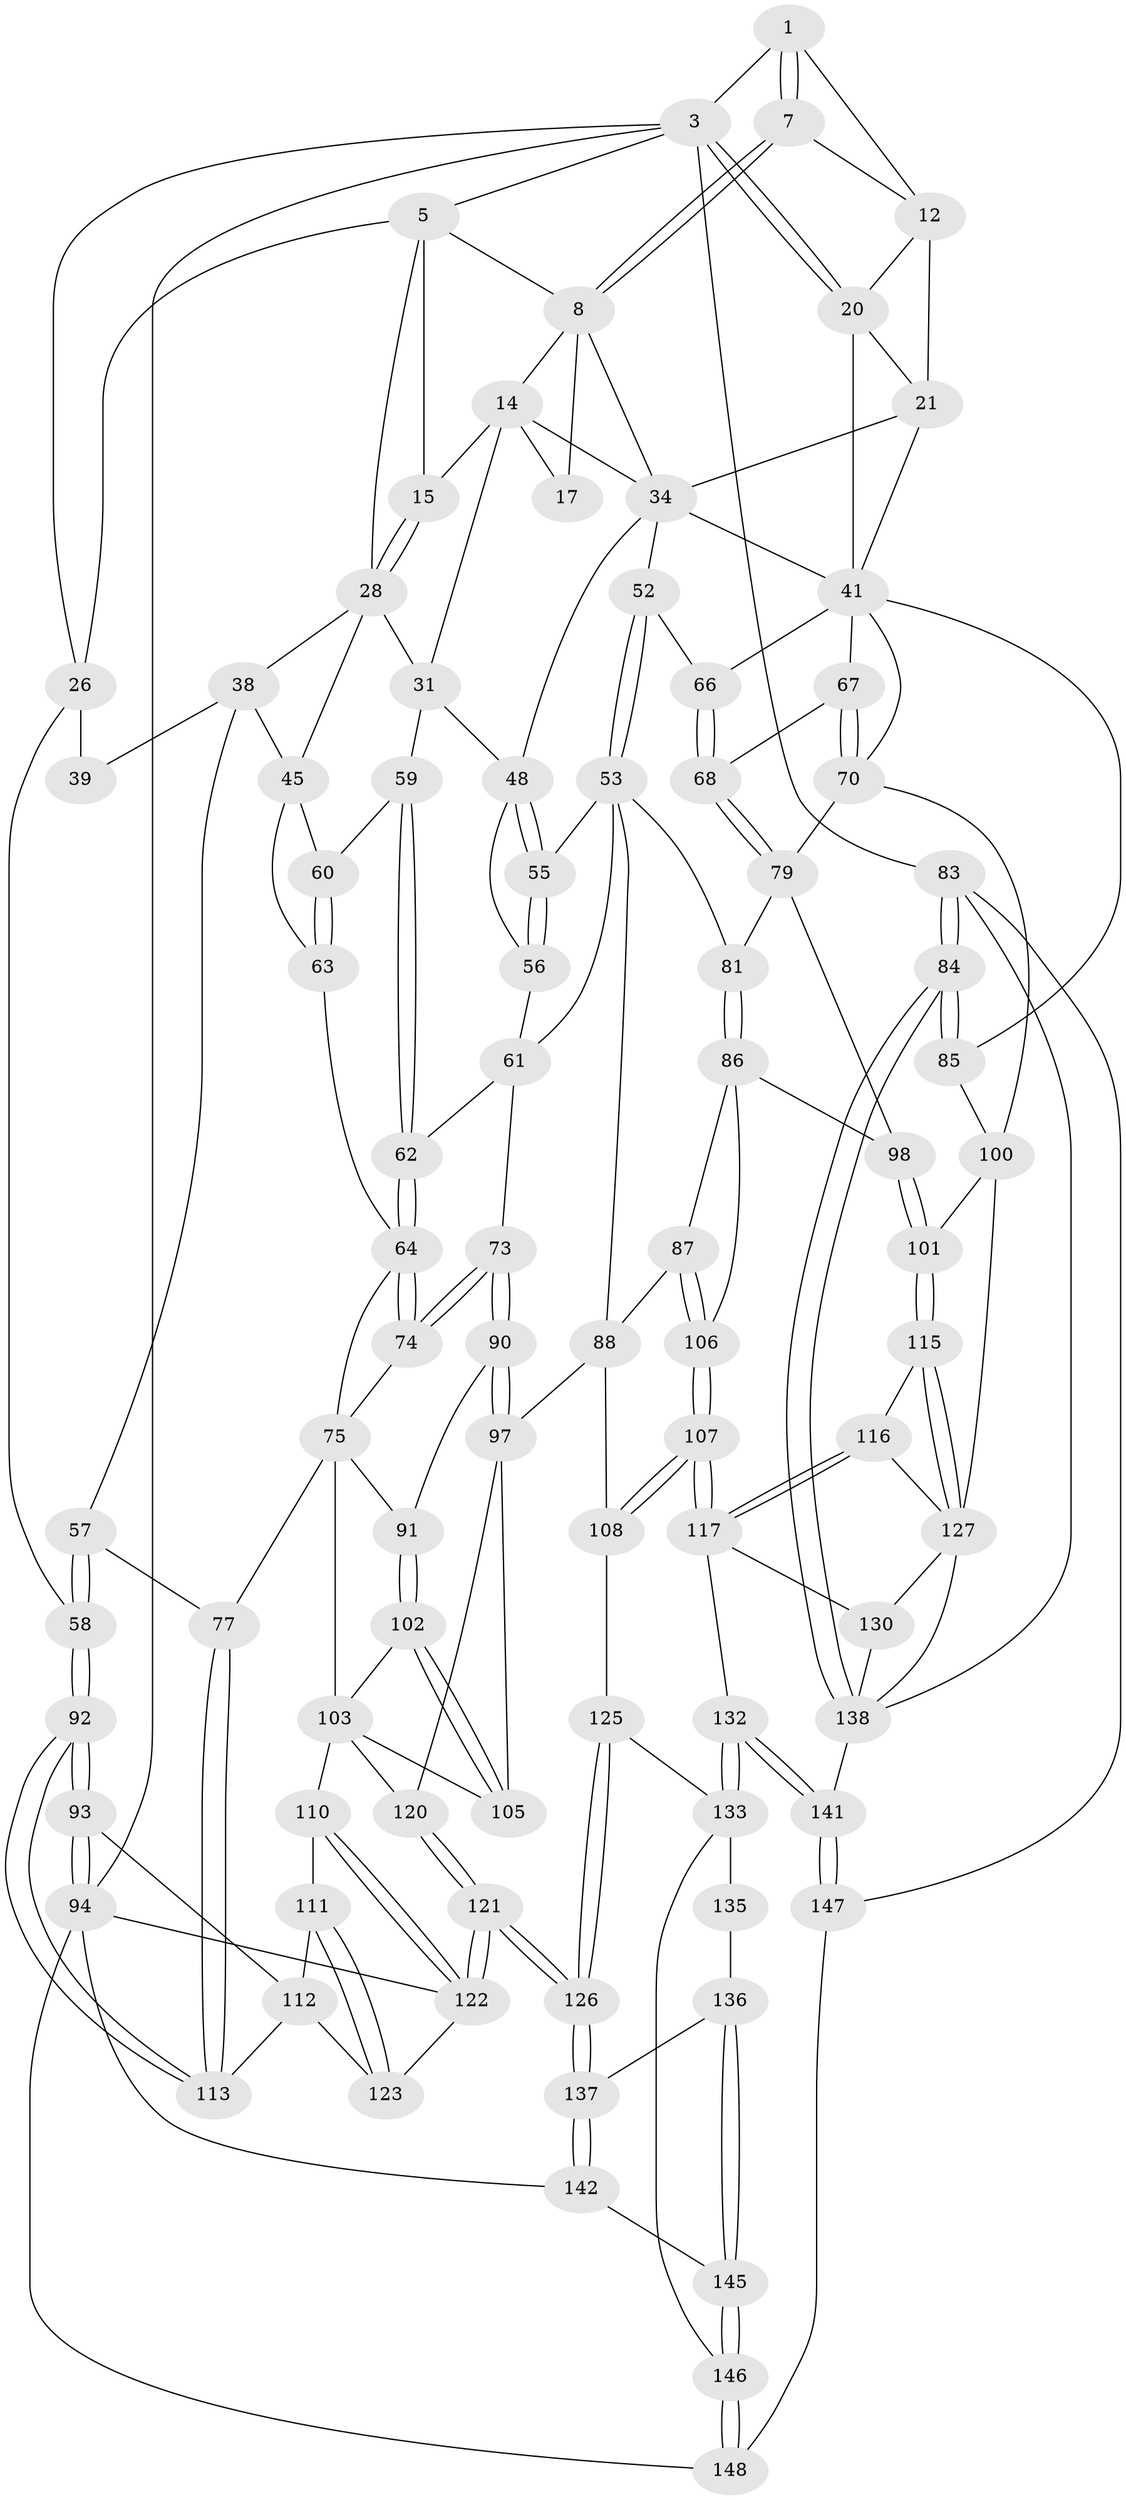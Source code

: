 // original degree distribution, {3: 0.013333333333333334, 4: 0.2733333333333333, 6: 0.26, 5: 0.4533333333333333}
// Generated by graph-tools (version 1.1) at 2025/21/03/04/25 18:21:28]
// undirected, 90 vertices, 210 edges
graph export_dot {
graph [start="1"]
  node [color=gray90,style=filled];
  1 [pos="+0.6459059870555325+0",super="+2"];
  3 [pos="+1+0",super="+4+82"];
  5 [pos="+0.19360478153916288+0",super="+6+16"];
  7 [pos="+0.650476456039319+0.10011260698338813"];
  8 [pos="+0.6060417640477006+0.15438322026746992",super="+9"];
  12 [pos="+0.8446227578930241+0.058757501009212836",super="+19+13"];
  14 [pos="+0.3604657995136195+0.13214868899326476",super="+18"];
  15 [pos="+0.327942828938594+0.11428444299885408"];
  17 [pos="+0.4320393983793887+0.11761430110110953"];
  20 [pos="+1+0",super="+40"];
  21 [pos="+0.8955102689842294+0.15282790145668032",super="+22"];
  26 [pos="+0.07452407493508958+0.14156817733496757",super="+27"];
  28 [pos="+0.2322526922871074+0.23790069423906646",super="+32+29"];
  31 [pos="+0.3688005871955393+0.2957203226090587",super="+50"];
  34 [pos="+0.7944160404950927+0.31692949107030943",super="+35"];
  38 [pos="+0.11717155147045379+0.2977030858788798",super="+47"];
  39 [pos="+0.041785112567801805+0.29137498924648453"];
  41 [pos="+1+0.39156168087354803",super="+42+69"];
  45 [pos="+0.23869938815602174+0.35698832744540804",super="+46"];
  48 [pos="+0.5544670025722257+0.29411674242498265",super="+49"];
  52 [pos="+0.6388853096871537+0.4545450006516614"];
  53 [pos="+0.6300958674197293+0.4637798393571701",super="+54"];
  55 [pos="+0.5368507639562439+0.41668727733468786"];
  56 [pos="+0.48425591779781507+0.405044952840201"];
  57 [pos="+0.1573296322002897+0.40854966887857197"];
  58 [pos="+0+0.49669533185004944"];
  59 [pos="+0.3683077301385118+0.30657355352734456"];
  60 [pos="+0.2907562314657913+0.35972361614207193"];
  61 [pos="+0.46384419532705146+0.41906618020271563",super="+72"];
  62 [pos="+0.38818372110376154+0.41376460062055376"];
  63 [pos="+0.2897271959968344+0.4290774942994295"];
  64 [pos="+0.37646825962176494+0.4370374159043515",super="+65"];
  66 [pos="+0.7331004266714338+0.46196269149153846"];
  67 [pos="+0.8388422982308079+0.42699196988926824"];
  68 [pos="+0.7940917263393859+0.5021330290901534"];
  70 [pos="+1+0.4857247692216041",super="+89"];
  73 [pos="+0.43977925343677693+0.5331882515224751"];
  74 [pos="+0.3810084954695737+0.4592105041334496"];
  75 [pos="+0.24434779941663082+0.5461861930642407",super="+76+78"];
  77 [pos="+0.19076899528065355+0.5481175524442595"];
  79 [pos="+0.8043976274938258+0.5384375827918444",super="+80"];
  81 [pos="+0.6754237572452467+0.5324268767982806"];
  83 [pos="+1+1",super="+149"];
  84 [pos="+1+0.9811092017701529"];
  85 [pos="+1+0.6441275367224114"];
  86 [pos="+0.6888539725491792+0.5876208243814399",super="+99"];
  87 [pos="+0.6646227612680008+0.6022446187584655"];
  88 [pos="+0.571683093214999+0.559109274473217",super="+96"];
  90 [pos="+0.42887710443341476+0.5570903558854549"];
  91 [pos="+0.40007628883133894+0.5717818921301258"];
  92 [pos="+0+0.6486819579473266"];
  93 [pos="+0+0.8154890926508357"];
  94 [pos="+0+1",super="+95"];
  97 [pos="+0.5068892655438009+0.6661545163137241",super="+104"];
  98 [pos="+0.7669818009607046+0.6164785996349339"];
  100 [pos="+0.8748064055481528+0.6539480147356842",super="+118"];
  101 [pos="+0.8120093695892686+0.6982264457833972"];
  102 [pos="+0.3719663940150521+0.6294445247223822"];
  103 [pos="+0.2805587507940356+0.595704047941407",super="+109"];
  105 [pos="+0.37339820824452036+0.6439597537834497"];
  106 [pos="+0.6191626029674419+0.715946670058645"];
  107 [pos="+0.5988051526046567+0.741749075878237"];
  108 [pos="+0.5730568790195177+0.7292323995525162"];
  110 [pos="+0.2864287805418232+0.6819197337500214"];
  111 [pos="+0.21129452075996963+0.6893454437249343"];
  112 [pos="+0.19848210124305182+0.6510415724359667",super="+119"];
  113 [pos="+0.18470288706740598+0.5540625304048861"];
  115 [pos="+0.8114368822050053+0.711873865384378"];
  116 [pos="+0.7102605493817478+0.7482573994577674"];
  117 [pos="+0.6139206395375512+0.7612415766856307",super="+131"];
  120 [pos="+0.37251647933218124+0.7878333275005781"];
  121 [pos="+0.3702228413558509+0.8123040806761134"];
  122 [pos="+0.29413912774715995+0.8045910534295024",super="+124"];
  123 [pos="+0.20496874195866693+0.7091757526408434"];
  125 [pos="+0.4565409631319957+0.7994416827999866"];
  126 [pos="+0.3730436940334986+0.8147832610457059"];
  127 [pos="+0.8696990004822115+0.7973203432982761",super="+128"];
  130 [pos="+0.7139593796561982+0.8481892367097672"];
  132 [pos="+0.59221051208542+0.8959933031543723"];
  133 [pos="+0.5206302983531008+0.8878738585377953",super="+144+134"];
  135 [pos="+0.45554929322827264+0.8982388545011666"];
  136 [pos="+0.42324189959109204+0.8875240923529436"];
  137 [pos="+0.37589265266572935+0.8349617361121432"];
  138 [pos="+0.8708088909940177+0.8421703525123024",super="+139"];
  141 [pos="+0.640787489411674+1"];
  142 [pos="+0.3314491221227892+0.9643477194493131"];
  145 [pos="+0.4275881345606546+0.9623028874554305"];
  146 [pos="+0.47677937057766834+0.9969452429193163"];
  147 [pos="+0.6203827024088778+1"];
  148 [pos="+0.6176701441219289+1"];
  1 -- 7;
  1 -- 7;
  1 -- 3;
  1 -- 12;
  3 -- 20;
  3 -- 20;
  3 -- 5;
  3 -- 94 [weight=2];
  3 -- 83 [weight=2];
  3 -- 26;
  5 -- 8;
  5 -- 26;
  5 -- 15;
  5 -- 28;
  7 -- 8;
  7 -- 8;
  7 -- 12;
  8 -- 17 [weight=2];
  8 -- 14;
  8 -- 34;
  12 -- 21 [weight=3];
  12 -- 20;
  14 -- 15;
  14 -- 17;
  14 -- 31;
  14 -- 34;
  15 -- 28;
  15 -- 28;
  20 -- 41;
  20 -- 21;
  21 -- 41;
  21 -- 34;
  26 -- 39 [weight=2];
  26 -- 58;
  28 -- 45;
  28 -- 31;
  28 -- 38;
  31 -- 48;
  31 -- 59;
  34 -- 41;
  34 -- 48;
  34 -- 52;
  38 -- 39;
  38 -- 57;
  38 -- 45;
  41 -- 66;
  41 -- 67;
  41 -- 85;
  41 -- 70;
  45 -- 60;
  45 -- 63;
  48 -- 55;
  48 -- 55;
  48 -- 56;
  52 -- 53;
  52 -- 53;
  52 -- 66;
  53 -- 81;
  53 -- 88;
  53 -- 55;
  53 -- 61;
  55 -- 56;
  55 -- 56;
  56 -- 61;
  57 -- 58;
  57 -- 58;
  57 -- 77;
  58 -- 92;
  58 -- 92;
  59 -- 60;
  59 -- 62;
  59 -- 62;
  60 -- 63;
  60 -- 63;
  61 -- 62;
  61 -- 73;
  62 -- 64;
  62 -- 64;
  63 -- 64;
  64 -- 74;
  64 -- 74;
  64 -- 75;
  66 -- 68;
  66 -- 68;
  67 -- 68;
  67 -- 70;
  67 -- 70;
  68 -- 79;
  68 -- 79;
  70 -- 100;
  70 -- 79;
  73 -- 74;
  73 -- 74;
  73 -- 90;
  73 -- 90;
  74 -- 75;
  75 -- 77;
  75 -- 103;
  75 -- 91;
  77 -- 113;
  77 -- 113;
  79 -- 81;
  79 -- 98;
  81 -- 86;
  81 -- 86;
  83 -- 84;
  83 -- 84;
  83 -- 138;
  83 -- 147;
  84 -- 85;
  84 -- 85;
  84 -- 138;
  84 -- 138;
  85 -- 100;
  86 -- 87;
  86 -- 98;
  86 -- 106;
  87 -- 88;
  87 -- 106;
  87 -- 106;
  88 -- 97;
  88 -- 108;
  90 -- 91;
  90 -- 97;
  90 -- 97;
  91 -- 102;
  91 -- 102;
  92 -- 93;
  92 -- 93;
  92 -- 113;
  92 -- 113;
  93 -- 94;
  93 -- 94;
  93 -- 112;
  94 -- 122;
  94 -- 148;
  94 -- 142;
  97 -- 120;
  97 -- 105;
  98 -- 101;
  98 -- 101;
  100 -- 101;
  100 -- 127;
  101 -- 115;
  101 -- 115;
  102 -- 103;
  102 -- 105;
  102 -- 105;
  103 -- 120;
  103 -- 105;
  103 -- 110;
  106 -- 107;
  106 -- 107;
  107 -- 108;
  107 -- 108;
  107 -- 117;
  107 -- 117;
  108 -- 125;
  110 -- 111;
  110 -- 122;
  110 -- 122;
  111 -- 112;
  111 -- 123;
  111 -- 123;
  112 -- 113;
  112 -- 123;
  115 -- 116;
  115 -- 127;
  115 -- 127;
  116 -- 117;
  116 -- 117;
  116 -- 127;
  117 -- 130;
  117 -- 132;
  120 -- 121;
  120 -- 121;
  121 -- 122;
  121 -- 122;
  121 -- 126;
  121 -- 126;
  122 -- 123;
  125 -- 126;
  125 -- 126;
  125 -- 133;
  126 -- 137;
  126 -- 137;
  127 -- 138;
  127 -- 130;
  130 -- 138;
  132 -- 133;
  132 -- 133;
  132 -- 141;
  132 -- 141;
  133 -- 146;
  133 -- 135 [weight=2];
  135 -- 136;
  136 -- 137;
  136 -- 145;
  136 -- 145;
  137 -- 142;
  137 -- 142;
  138 -- 141;
  141 -- 147;
  141 -- 147;
  142 -- 145;
  145 -- 146;
  145 -- 146;
  146 -- 148;
  146 -- 148;
  147 -- 148;
}
